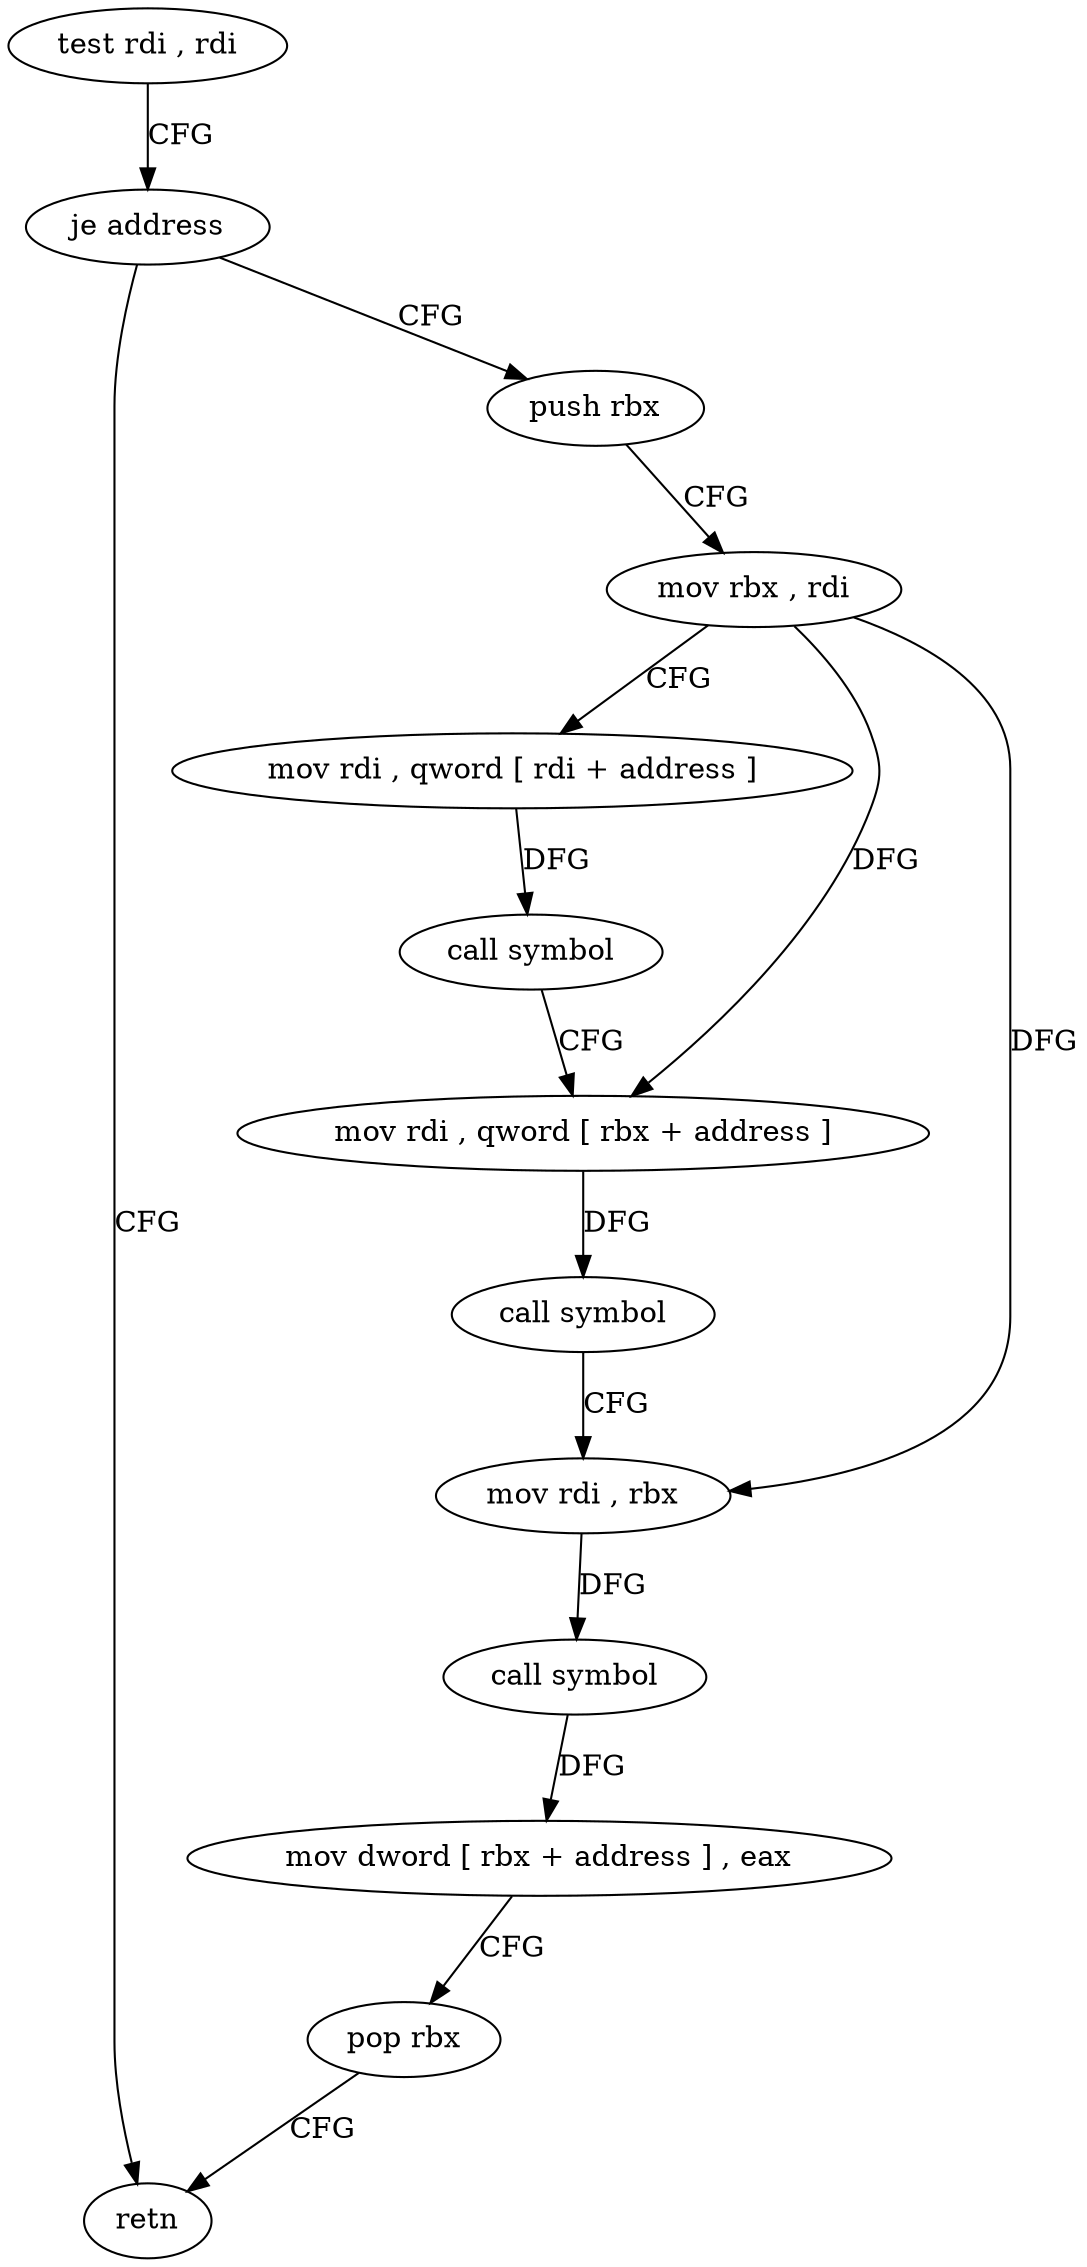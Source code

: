 digraph "func" {
"4222272" [label = "test rdi , rdi" ]
"4222275" [label = "je address" ]
"4222317" [label = "retn" ]
"4222277" [label = "push rbx" ]
"4222278" [label = "mov rbx , rdi" ]
"4222281" [label = "mov rdi , qword [ rdi + address ]" ]
"4222288" [label = "call symbol" ]
"4222293" [label = "mov rdi , qword [ rbx + address ]" ]
"4222300" [label = "call symbol" ]
"4222305" [label = "mov rdi , rbx" ]
"4222308" [label = "call symbol" ]
"4222313" [label = "mov dword [ rbx + address ] , eax" ]
"4222316" [label = "pop rbx" ]
"4222272" -> "4222275" [ label = "CFG" ]
"4222275" -> "4222317" [ label = "CFG" ]
"4222275" -> "4222277" [ label = "CFG" ]
"4222277" -> "4222278" [ label = "CFG" ]
"4222278" -> "4222281" [ label = "CFG" ]
"4222278" -> "4222293" [ label = "DFG" ]
"4222278" -> "4222305" [ label = "DFG" ]
"4222281" -> "4222288" [ label = "DFG" ]
"4222288" -> "4222293" [ label = "CFG" ]
"4222293" -> "4222300" [ label = "DFG" ]
"4222300" -> "4222305" [ label = "CFG" ]
"4222305" -> "4222308" [ label = "DFG" ]
"4222308" -> "4222313" [ label = "DFG" ]
"4222313" -> "4222316" [ label = "CFG" ]
"4222316" -> "4222317" [ label = "CFG" ]
}

